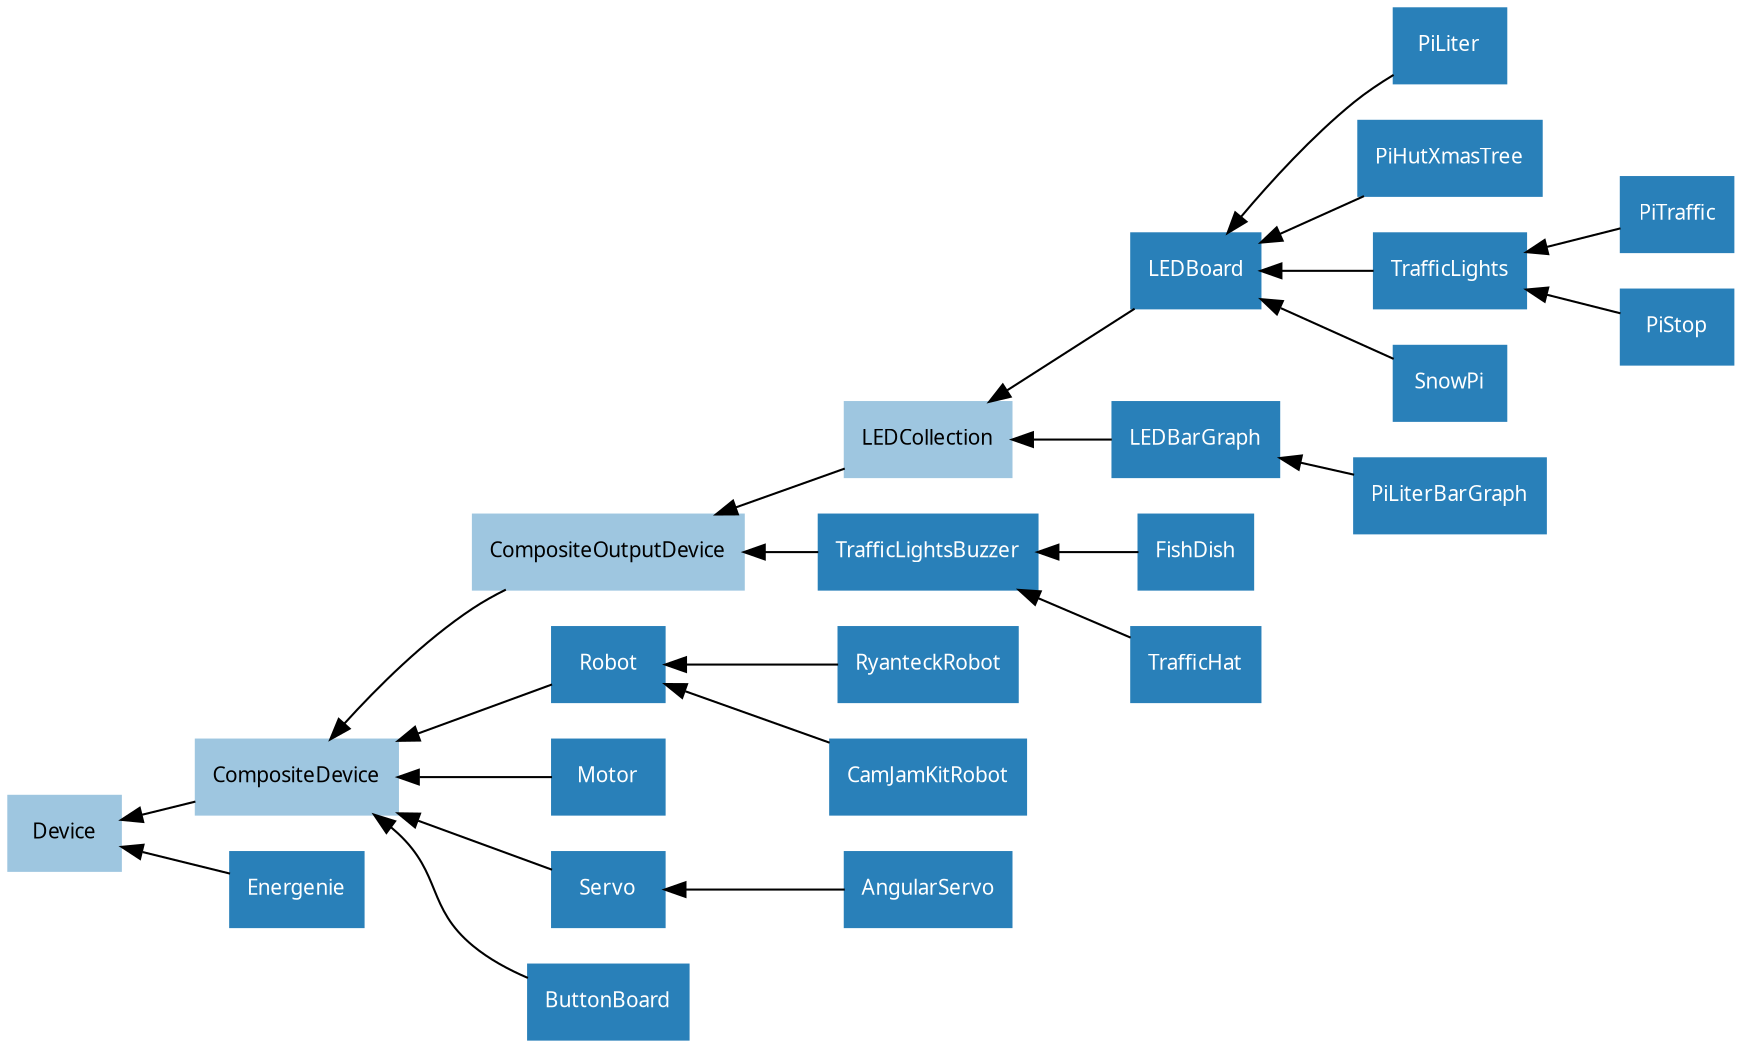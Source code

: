 /* vim: set et sw=4 sts=4: */

digraph classes {
    graph [rankdir=RL];
    node [shape=rect, style=filled, fontname=Sans, fontsize=10];
    edge [];

    /* Abstract classes */
    node [color="#9ec6e0", fontcolor="#000000"]
    Device;
    CompositeDevice;
    CompositeOutputDevice;
    LEDCollection;

    /* Concrete classes */
    node [color="#2980b9", fontcolor="#ffffff"];
    CompositeDevice->Device;
    CompositeOutputDevice->CompositeDevice;
    LEDCollection->CompositeOutputDevice;

    LEDBoard->LEDCollection;
    LEDBarGraph->LEDCollection;

    PiLiter->LEDBoard;
    PiHutXmasTree->LEDBoard;
    PiLiterBarGraph->LEDBarGraph;
    TrafficLights->LEDBoard;
    SnowPi->LEDBoard;
    PiTraffic->TrafficLights;
    PiStop->TrafficLights;
    TrafficLightsBuzzer->CompositeOutputDevice;
    FishDish->TrafficLightsBuzzer;
    TrafficHat->TrafficLightsBuzzer;
    Robot->CompositeDevice;
    RyanteckRobot->Robot;
    CamJamKitRobot->Robot;
    Motor->CompositeDevice;
    Servo->CompositeDevice;
    AngularServo->Servo;
    Energenie->Device;
    ButtonBoard->CompositeDevice;
}
